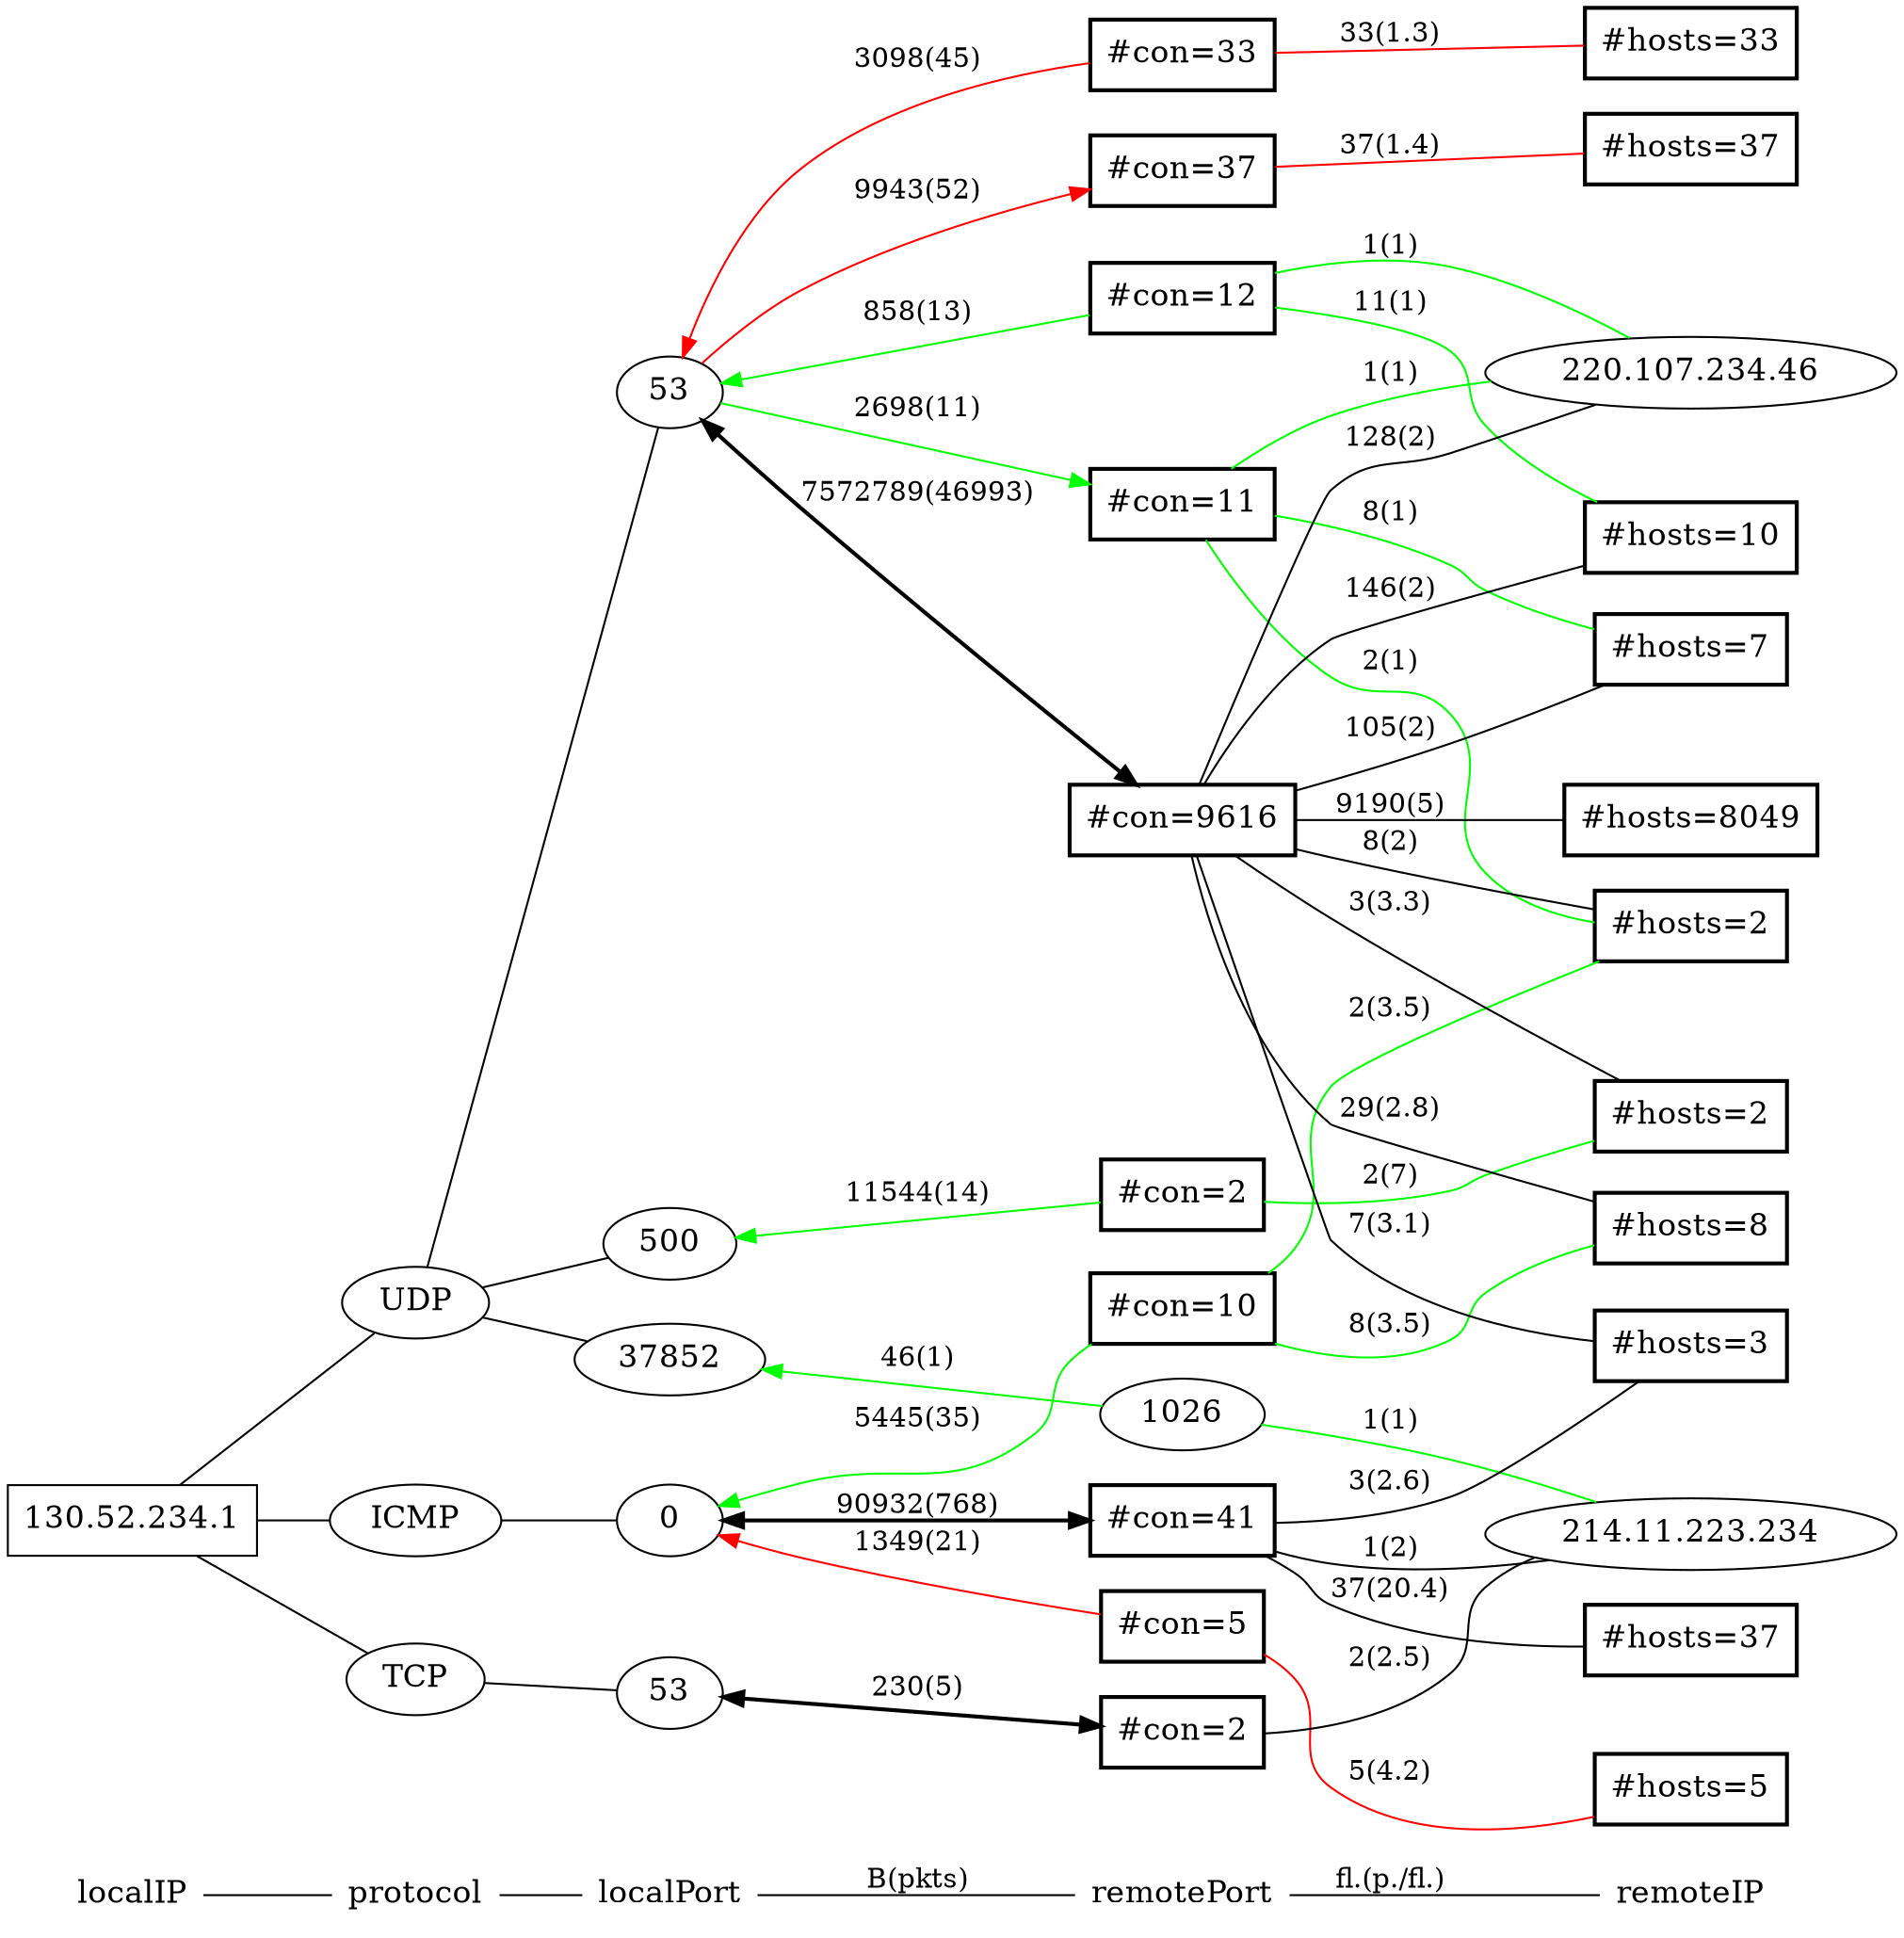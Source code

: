 graph G { /* Created by hpg2dot3() */
rankdir=LR;
node[shape=plaintext,fontsize=16];
"localIP"--"protocol"--"localPort""localPort"--"remotePort"[label="B(pkts)"]"remotePort"--"remoteIP"[label="fl.(p./fl.)"]
node[shape=ellipse];
subgraph 0{rank=same;"localIP";k1_2184505857;}
k1_2184505857[label="130.52.234.1", shape=box];
k1_2184505857--k2_17;
k1_2184505857--k2_1;
k1_2184505857--k2_6;
subgraph 1 {rank=same;"protocol";k2_6;k2_1;k2_17;}
k2_6[label="TCP"];
k2_1[label="ICMP"];
k2_17[label="UDP"];
k2_17--k3_53;
k2_17--k3_500;
k2_17--k3_37852;
k2_1--k3_536870912;
k2_6--k3_268435509;
subgraph 2 {rank=same;"localPort";k3_536870912;k3_268435509;k3_500;k3_37852;k3_53;}
k3_536870912[label="0"];
k3_268435509[label="53"];
k3_500[label="500"];
k3_37852[label="37852"];
k3_53[label="53"];
k3_37852--k4_2147484674[dir=back, color=green][label="46(1)"];
k3_500--k4_2325217282[dir=back, color=green][label="11544(14)"];
k3_53--k4_1107623969[dir=back, color=red][label="3098(45)"];
k3_53--k4_1101070373[dir=forward, color=red][label="9943(52)"];
k3_536870912--k4_1107296261[dir=back, color=red][label="1349(21)"];
k3_536870912--k4_2321022986[dir=back, color=green][label="5445(35)"];
k3_53--k4_2313617419[dir=forward, color=green][label="2698(11)"];
k3_536870912--k4_69599273[style=bold,dir=both][label="90932(768)"];
k3_53--k4_2320564236[dir=back, color=green][label="858(13)"];
k3_53--k4_67315088[style=bold,dir=both][label="7572789(46993)"];
k3_268435509--k4_80084994[style=bold,dir=both][label="230(5)"];
subgraph 3 {rank=same;"remotePort";k4_1107623969;k4_67315088;k4_2313617419;k4_1107296261;k4_2147484674;k4_80084994;k4_69599273;k4_1101070373;k4_2321022986;k4_2325217282;k4_2320564236;}
k4_1107623969[label="#con=33", shape=box, style=bold];
k4_67315088[label="#con=9616", shape=box, style=bold];
k4_2313617419[label="#con=11", shape=box, style=bold];
k4_1107296261[label="#con=5", shape=box, style=bold];
k4_2147484674[label="1026"];
k4_80084994[label="#con=2", shape=box, style=bold];
k4_69599273[label="#con=41", shape=box, style=bold];
k4_1101070373[label="#con=37", shape=box, style=bold];
k4_2321022986[label="#con=10", shape=box, style=bold];
k4_2325217282[label="#con=2", shape=box, style=bold];
k4_2320564236[label="#con=12", shape=box, style=bold];
k4_2147484674--k5_3591102442[color=green][label="1(1)"];
k4_67315088--k5_3698059822[label="128(2)"];
k4_69599273--k5_3591102442[label="1(2)"];
k4_80084994--k5_3591102442[label="2(2.5)"];
k4_2320564236--k5_3698059822[color=green][label="1(1)"];
k4_2313617419--k5_3698059822[color=green][label="1(1)"];
k4_69599273--k5_4294508547[label="3(2.6)"];
k4_69599273--k5_19267621[label="37(20.4)"];
k4_2321022986--k5_4294770696[color=green][label="8(3.5)"];
k4_1107623969--k5_17104929[color=red][label="33(1.3)"];
k4_2325217282--k5_4294836226[color=green][label="2(7)"];
k4_67315088--k5_4294836226[label="3(3.3)"];
k4_2313617419--k5_4294901767[color=green][label="8(1)"];
k4_67315088--k5_4294639618[label="8(2)"];
k4_67315088--k5_4294770696[label="29(2.8)"];
k4_2313617419--k5_4294639618[color=green][label="2(1)"];
k4_1101070373--k5_44105765[color=red][label="37(1.4)"];
k4_67315088--k5_4294901767[label="105(2)"];
k4_67315088--k5_4294508547[label="7(3.1)"];
k4_67315088--k5_204657[label="9190(5)"];
k4_2320564236--k5_4294705162[color=green][label="11(1)"];
k4_67315088--k5_4294705162[label="146(2)"];
k4_1107296261--k5_218103813[color=red][label="5(4.2)"];
k4_2321022986--k5_4294639618[color=green][label="2(3.5)"];
subgraph 4 {rank=same;"remoteIP";k5_4294508547;k5_4294705162;k5_218103813;k5_4294901767;k5_4294770696;k5_3591102442;k5_204657;k5_4294836226;k5_3698059822;k5_4294639618;k5_17104929;k5_19267621;k5_3591102442;k5_44105765;}
k5_4294508547[label="#hosts=3", shape=box, style=bold];
k5_4294705162[label="#hosts=10", shape=box, style=bold];
k5_218103813[label="#hosts=5", shape=box, style=bold];
k5_4294901767[label="#hosts=7", shape=box, style=bold];
k5_4294770696[label="#hosts=8", shape=box, style=bold];
k5_3591102442[label="214.11.223.234"];
k5_204657[label="#hosts=8049", shape=box, style=bold];
k5_4294836226[label="#hosts=2", shape=box, style=bold];
k5_3698059822[label="220.107.234.46"];
k5_4294639618[label="#hosts=2", shape=box, style=bold];
k5_17104929[label="#hosts=33", shape=box, style=bold];
k5_19267621[label="#hosts=37", shape=box, style=bold];
k5_3591102442[label="214.11.223.234"];
k5_44105765[label="#hosts=37", shape=box, style=bold];
}
